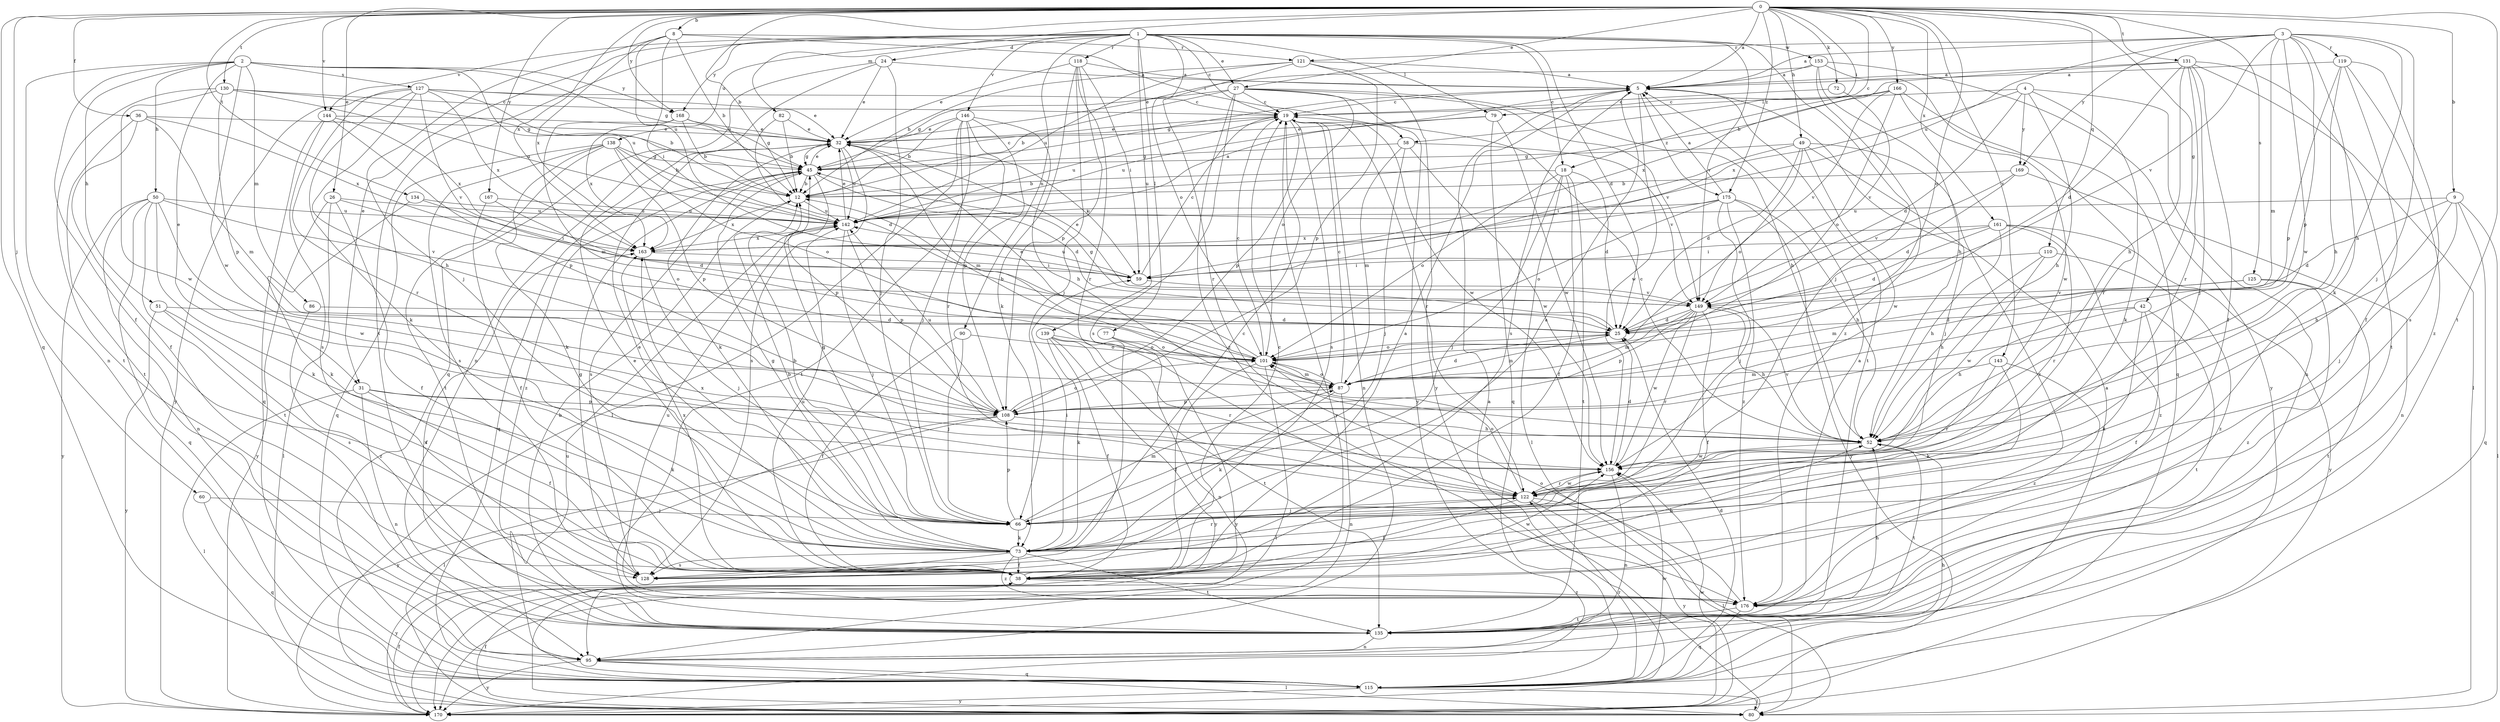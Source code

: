 strict digraph  {
0;
1;
2;
3;
4;
5;
8;
9;
12;
18;
19;
24;
25;
26;
27;
31;
32;
36;
38;
42;
45;
49;
50;
51;
52;
58;
59;
60;
66;
72;
73;
77;
79;
80;
82;
86;
87;
90;
95;
101;
108;
110;
115;
118;
119;
121;
122;
125;
127;
128;
130;
131;
134;
135;
138;
139;
142;
143;
144;
146;
149;
153;
156;
161;
163;
166;
167;
168;
169;
170;
175;
176;
0 -> 5  [label=a];
0 -> 8  [label=b];
0 -> 9  [label=b];
0 -> 12  [label=b];
0 -> 18  [label=c];
0 -> 26  [label=e];
0 -> 27  [label=e];
0 -> 36  [label=f];
0 -> 42  [label=g];
0 -> 49  [label=h];
0 -> 58  [label=i];
0 -> 60  [label=j];
0 -> 72  [label=k];
0 -> 82  [label=m];
0 -> 101  [label=o];
0 -> 110  [label=q];
0 -> 115  [label=q];
0 -> 125  [label=s];
0 -> 130  [label=t];
0 -> 131  [label=t];
0 -> 134  [label=t];
0 -> 135  [label=t];
0 -> 143  [label=v];
0 -> 144  [label=v];
0 -> 161  [label=x];
0 -> 163  [label=x];
0 -> 166  [label=y];
0 -> 167  [label=y];
0 -> 168  [label=y];
0 -> 175  [label=z];
1 -> 18  [label=c];
1 -> 19  [label=c];
1 -> 24  [label=d];
1 -> 25  [label=d];
1 -> 27  [label=e];
1 -> 31  [label=e];
1 -> 66  [label=j];
1 -> 77  [label=l];
1 -> 79  [label=l];
1 -> 90  [label=n];
1 -> 101  [label=o];
1 -> 118  [label=r];
1 -> 135  [label=t];
1 -> 138  [label=u];
1 -> 139  [label=u];
1 -> 144  [label=v];
1 -> 146  [label=v];
1 -> 149  [label=v];
1 -> 153  [label=w];
1 -> 168  [label=y];
2 -> 31  [label=e];
2 -> 38  [label=f];
2 -> 45  [label=g];
2 -> 50  [label=h];
2 -> 51  [label=h];
2 -> 86  [label=m];
2 -> 95  [label=n];
2 -> 127  [label=s];
2 -> 142  [label=u];
2 -> 156  [label=w];
2 -> 168  [label=y];
3 -> 5  [label=a];
3 -> 52  [label=h];
3 -> 66  [label=j];
3 -> 73  [label=k];
3 -> 87  [label=m];
3 -> 108  [label=p];
3 -> 119  [label=r];
3 -> 121  [label=r];
3 -> 142  [label=u];
3 -> 149  [label=v];
3 -> 156  [label=w];
3 -> 169  [label=y];
4 -> 25  [label=d];
4 -> 52  [label=h];
4 -> 73  [label=k];
4 -> 79  [label=l];
4 -> 95  [label=n];
4 -> 163  [label=x];
4 -> 169  [label=y];
5 -> 19  [label=c];
5 -> 45  [label=g];
5 -> 128  [label=s];
5 -> 135  [label=t];
5 -> 156  [label=w];
5 -> 175  [label=z];
8 -> 12  [label=b];
8 -> 58  [label=i];
8 -> 59  [label=i];
8 -> 66  [label=j];
8 -> 121  [label=r];
8 -> 142  [label=u];
8 -> 163  [label=x];
9 -> 25  [label=d];
9 -> 52  [label=h];
9 -> 66  [label=j];
9 -> 80  [label=l];
9 -> 115  [label=q];
9 -> 142  [label=u];
12 -> 142  [label=u];
12 -> 163  [label=x];
18 -> 12  [label=b];
18 -> 25  [label=d];
18 -> 38  [label=f];
18 -> 66  [label=j];
18 -> 80  [label=l];
18 -> 101  [label=o];
18 -> 135  [label=t];
19 -> 32  [label=e];
19 -> 95  [label=n];
19 -> 108  [label=p];
19 -> 122  [label=r];
19 -> 128  [label=s];
19 -> 142  [label=u];
19 -> 156  [label=w];
19 -> 170  [label=y];
24 -> 5  [label=a];
24 -> 32  [label=e];
24 -> 66  [label=j];
24 -> 95  [label=n];
24 -> 115  [label=q];
25 -> 45  [label=g];
25 -> 87  [label=m];
25 -> 101  [label=o];
26 -> 38  [label=f];
26 -> 80  [label=l];
26 -> 101  [label=o];
26 -> 142  [label=u];
26 -> 170  [label=y];
27 -> 12  [label=b];
27 -> 19  [label=c];
27 -> 45  [label=g];
27 -> 52  [label=h];
27 -> 101  [label=o];
27 -> 128  [label=s];
27 -> 149  [label=v];
27 -> 170  [label=y];
27 -> 176  [label=z];
31 -> 38  [label=f];
31 -> 73  [label=k];
31 -> 80  [label=l];
31 -> 95  [label=n];
31 -> 108  [label=p];
32 -> 45  [label=g];
32 -> 59  [label=i];
32 -> 73  [label=k];
32 -> 87  [label=m];
32 -> 128  [label=s];
32 -> 142  [label=u];
36 -> 32  [label=e];
36 -> 38  [label=f];
36 -> 87  [label=m];
36 -> 135  [label=t];
36 -> 163  [label=x];
38 -> 5  [label=a];
38 -> 19  [label=c];
38 -> 32  [label=e];
38 -> 142  [label=u];
38 -> 156  [label=w];
38 -> 163  [label=x];
38 -> 176  [label=z];
42 -> 25  [label=d];
42 -> 38  [label=f];
42 -> 52  [label=h];
42 -> 73  [label=k];
42 -> 135  [label=t];
45 -> 12  [label=b];
45 -> 19  [label=c];
45 -> 25  [label=d];
45 -> 32  [label=e];
45 -> 108  [label=p];
45 -> 115  [label=q];
45 -> 128  [label=s];
45 -> 176  [label=z];
49 -> 25  [label=d];
49 -> 45  [label=g];
49 -> 59  [label=i];
49 -> 66  [label=j];
49 -> 101  [label=o];
49 -> 156  [label=w];
49 -> 176  [label=z];
50 -> 73  [label=k];
50 -> 95  [label=n];
50 -> 115  [label=q];
50 -> 135  [label=t];
50 -> 142  [label=u];
50 -> 149  [label=v];
50 -> 156  [label=w];
50 -> 170  [label=y];
51 -> 25  [label=d];
51 -> 38  [label=f];
51 -> 128  [label=s];
51 -> 170  [label=y];
52 -> 19  [label=c];
52 -> 135  [label=t];
52 -> 149  [label=v];
52 -> 156  [label=w];
58 -> 45  [label=g];
58 -> 66  [label=j];
58 -> 87  [label=m];
58 -> 149  [label=v];
58 -> 156  [label=w];
59 -> 19  [label=c];
59 -> 142  [label=u];
59 -> 149  [label=v];
60 -> 66  [label=j];
60 -> 115  [label=q];
66 -> 12  [label=b];
66 -> 45  [label=g];
66 -> 73  [label=k];
66 -> 87  [label=m];
66 -> 108  [label=p];
66 -> 163  [label=x];
72 -> 19  [label=c];
72 -> 149  [label=v];
73 -> 5  [label=a];
73 -> 12  [label=b];
73 -> 19  [label=c];
73 -> 32  [label=e];
73 -> 38  [label=f];
73 -> 45  [label=g];
73 -> 59  [label=i];
73 -> 122  [label=r];
73 -> 128  [label=s];
73 -> 135  [label=t];
73 -> 170  [label=y];
73 -> 176  [label=z];
77 -> 95  [label=n];
77 -> 101  [label=o];
77 -> 170  [label=y];
79 -> 32  [label=e];
79 -> 115  [label=q];
79 -> 142  [label=u];
79 -> 156  [label=w];
80 -> 5  [label=a];
80 -> 38  [label=f];
82 -> 12  [label=b];
82 -> 25  [label=d];
82 -> 32  [label=e];
86 -> 25  [label=d];
86 -> 176  [label=z];
87 -> 19  [label=c];
87 -> 25  [label=d];
87 -> 73  [label=k];
87 -> 95  [label=n];
87 -> 101  [label=o];
87 -> 108  [label=p];
90 -> 38  [label=f];
90 -> 66  [label=j];
90 -> 101  [label=o];
95 -> 80  [label=l];
95 -> 115  [label=q];
95 -> 170  [label=y];
101 -> 12  [label=b];
101 -> 19  [label=c];
101 -> 32  [label=e];
101 -> 38  [label=f];
101 -> 80  [label=l];
101 -> 87  [label=m];
108 -> 52  [label=h];
108 -> 80  [label=l];
108 -> 101  [label=o];
108 -> 142  [label=u];
108 -> 170  [label=y];
110 -> 52  [label=h];
110 -> 59  [label=i];
110 -> 156  [label=w];
110 -> 176  [label=z];
115 -> 5  [label=a];
115 -> 25  [label=d];
115 -> 52  [label=h];
115 -> 80  [label=l];
115 -> 122  [label=r];
115 -> 142  [label=u];
115 -> 156  [label=w];
115 -> 170  [label=y];
118 -> 5  [label=a];
118 -> 32  [label=e];
118 -> 59  [label=i];
118 -> 66  [label=j];
118 -> 73  [label=k];
118 -> 108  [label=p];
118 -> 122  [label=r];
119 -> 5  [label=a];
119 -> 38  [label=f];
119 -> 52  [label=h];
119 -> 108  [label=p];
119 -> 128  [label=s];
119 -> 176  [label=z];
121 -> 5  [label=a];
121 -> 12  [label=b];
121 -> 108  [label=p];
121 -> 122  [label=r];
121 -> 142  [label=u];
121 -> 170  [label=y];
122 -> 38  [label=f];
122 -> 66  [label=j];
122 -> 80  [label=l];
122 -> 101  [label=o];
122 -> 156  [label=w];
122 -> 170  [label=y];
125 -> 87  [label=m];
125 -> 135  [label=t];
125 -> 149  [label=v];
125 -> 176  [label=z];
127 -> 12  [label=b];
127 -> 19  [label=c];
127 -> 32  [label=e];
127 -> 52  [label=h];
127 -> 73  [label=k];
127 -> 122  [label=r];
127 -> 149  [label=v];
127 -> 163  [label=x];
127 -> 170  [label=y];
128 -> 45  [label=g];
128 -> 52  [label=h];
130 -> 19  [label=c];
130 -> 45  [label=g];
130 -> 108  [label=p];
130 -> 135  [label=t];
130 -> 142  [label=u];
130 -> 156  [label=w];
131 -> 5  [label=a];
131 -> 12  [label=b];
131 -> 25  [label=d];
131 -> 38  [label=f];
131 -> 52  [label=h];
131 -> 66  [label=j];
131 -> 80  [label=l];
131 -> 122  [label=r];
131 -> 135  [label=t];
134 -> 59  [label=i];
134 -> 73  [label=k];
134 -> 142  [label=u];
135 -> 5  [label=a];
135 -> 12  [label=b];
135 -> 52  [label=h];
135 -> 95  [label=n];
135 -> 163  [label=x];
138 -> 12  [label=b];
138 -> 45  [label=g];
138 -> 73  [label=k];
138 -> 101  [label=o];
138 -> 108  [label=p];
138 -> 115  [label=q];
138 -> 128  [label=s];
138 -> 135  [label=t];
139 -> 38  [label=f];
139 -> 73  [label=k];
139 -> 101  [label=o];
139 -> 122  [label=r];
139 -> 135  [label=t];
139 -> 170  [label=y];
142 -> 5  [label=a];
142 -> 32  [label=e];
142 -> 66  [label=j];
142 -> 108  [label=p];
142 -> 163  [label=x];
143 -> 73  [label=k];
143 -> 87  [label=m];
143 -> 122  [label=r];
143 -> 176  [label=z];
144 -> 32  [label=e];
144 -> 108  [label=p];
144 -> 115  [label=q];
144 -> 128  [label=s];
144 -> 163  [label=x];
146 -> 12  [label=b];
146 -> 32  [label=e];
146 -> 52  [label=h];
146 -> 66  [label=j];
146 -> 80  [label=l];
146 -> 108  [label=p];
146 -> 122  [label=r];
146 -> 135  [label=t];
149 -> 25  [label=d];
149 -> 32  [label=e];
149 -> 38  [label=f];
149 -> 52  [label=h];
149 -> 87  [label=m];
149 -> 108  [label=p];
149 -> 122  [label=r];
149 -> 156  [label=w];
153 -> 5  [label=a];
153 -> 32  [label=e];
153 -> 52  [label=h];
153 -> 115  [label=q];
153 -> 170  [label=y];
153 -> 176  [label=z];
156 -> 25  [label=d];
156 -> 95  [label=n];
156 -> 122  [label=r];
161 -> 25  [label=d];
161 -> 52  [label=h];
161 -> 59  [label=i];
161 -> 122  [label=r];
161 -> 163  [label=x];
161 -> 170  [label=y];
161 -> 176  [label=z];
163 -> 59  [label=i];
163 -> 66  [label=j];
166 -> 19  [label=c];
166 -> 101  [label=o];
166 -> 122  [label=r];
166 -> 149  [label=v];
166 -> 156  [label=w];
166 -> 163  [label=x];
167 -> 25  [label=d];
167 -> 38  [label=f];
167 -> 142  [label=u];
168 -> 12  [label=b];
168 -> 32  [label=e];
168 -> 45  [label=g];
168 -> 87  [label=m];
168 -> 163  [label=x];
169 -> 12  [label=b];
169 -> 25  [label=d];
169 -> 95  [label=n];
169 -> 149  [label=v];
170 -> 38  [label=f];
170 -> 156  [label=w];
175 -> 5  [label=a];
175 -> 52  [label=h];
175 -> 59  [label=i];
175 -> 66  [label=j];
175 -> 101  [label=o];
175 -> 142  [label=u];
175 -> 170  [label=y];
175 -> 176  [label=z];
176 -> 101  [label=o];
176 -> 115  [label=q];
176 -> 135  [label=t];
176 -> 142  [label=u];
}
